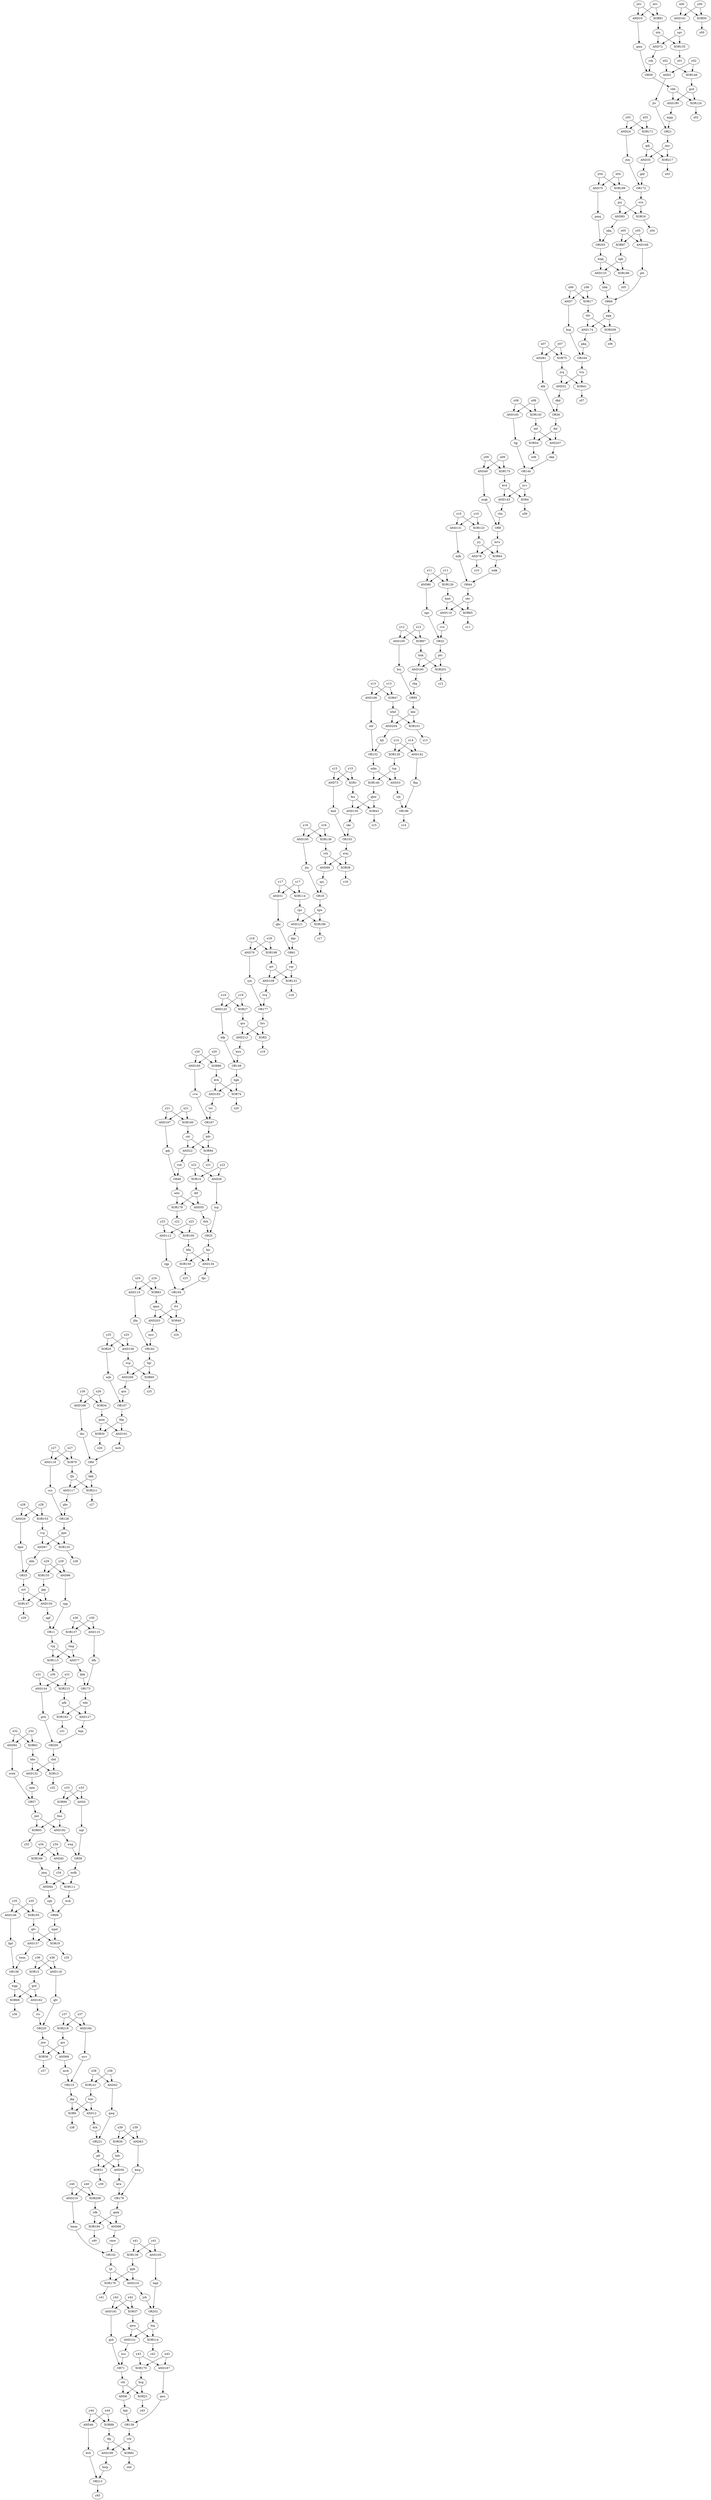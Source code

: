 digraph D {
mcb -> OR0
tbc -> OR0
OR0 -> hkk
y15 -> XOR1
x15 -> XOR1
XOR1 -> fns
y02 -> AND2
x02 -> AND2
AND2 -> jtv
qcs -> XOR3
hrs -> XOR3
XOR3 -> z19
nvv -> XOR4
kvd -> XOR4
XOR4 -> z09
x33 -> AND5
y33 -> AND5
AND5 -> nqt
hcg -> AND6
cth -> AND6
AND6 -> kqt
y06 -> AND7
x06 -> AND7
AND7 -> ksg
mqk -> OR8
vbs -> OR8
OR8 -> mvs
jkq -> XOR9
tsw -> XOR9
XOR9 -> z38
y01 -> AND10
x01 -> AND10
AND10 -> gmn
rgg -> OR11
qgf -> OR11
OR11 -> vjq
jkq -> AND12
tsw -> AND12
AND12 -> dch
bbs -> XOR13
cbd -> XOR13
XOR13 -> z32
y22 -> XOR14
x22 -> XOR14
XOR14 -> dtf
x36 -> XOR15
y36 -> XOR15
XOR15 -> grd
pcj -> XOR16
svn -> XOR16
XOR16 -> z04
y06 -> XOR17
x06 -> XOR17
XOR17 -> tdv
jtn -> OR18
qcj -> OR18
OR18 -> tgw
gtv -> XOR19
mpd -> XOR19
XOR19 -> z35
x25 -> XOR20
y25 -> XOR20
XOR20 -> wjb
mpg -> OR21
jtv -> OR21
OR21 -> jmc
rnt -> AND22
kdv -> AND22
AND22 -> vsk
cth -> XOR23
hcg -> XOR23
XOR23 -> z43
x03 -> AND24
y03 -> AND24
AND24 -> jtm
dsh -> OR25
tcp -> OR25
OR25 -> bjc
kfd -> OR26
dkd -> OR26
OR26 -> fhf
y19 -> XOR27
x19 -> XOR27
XOR27 -> qcs
y22 -> AND28
x22 -> AND28
AND28 -> tcp
y28 -> AND29
x28 -> AND29
AND29 -> dpw
fdg -> XOR30
pnm -> XOR30
XOR30 -> z26
x17 -> AND31
y17 -> AND31
AND31 -> qbc
ngv -> OR32
rvn -> OR32
OR32 -> ptc
dpw -> OR33
ddn -> OR33
OR33 -> nct
x26 -> XOR34
y26 -> XOR34
XOR34 -> pnm
qdj -> AND35
jmc -> AND35
AND35 -> gdr
jnw -> XOR36
qss -> XOR36
XOR36 -> z37
x42 -> XOR37
y42 -> XOR37
XOR37 -> qwn
wwj -> XOR38
rsh -> XOR38
XOR38 -> z16
y39 -> XOR39
x39 -> XOR39
XOR39 -> hdv
qmn -> XOR40
fvt -> XOR40
XOR40 -> z24
tvn -> XOR41
jvq -> XOR41
XOR41 -> z07
y38 -> AND42
x38 -> AND42
AND42 -> qwg
qbw -> XOR43
fns -> XOR43
XOR43 -> z15
mkk -> OR44
mfk -> OR44
OR44 -> cbv
y34 -> AND45
x34 -> AND45
AND45 -> z34
x44 -> AND46
y44 -> AND46
AND46 -> bvb
y13 -> XOR47
x13 -> XOR47
XOR47 -> whd
gdj -> OR48
vsk -> OR48
OR48 -> wbv
x09 -> AND49
y09 -> AND49
AND49 -> mqk
x00 -> XOR50
y00 -> XOR50
XOR50 -> z00
hdv -> XOR51
pfr -> XOR51
XOR51 -> z39
jvq -> AND52
tvn -> AND52
AND52 -> dkd
ndm -> AND53
tsp -> AND53
AND53 -> vjh
btf -> XOR54
fhf -> XOR54
XOR54 -> z08
dtf -> AND55
wbv -> AND55
AND55 -> dsh
pfr -> AND56
hdv -> AND56
AND56 -> krw
wwb -> OR57
cpm -> OR57
OR57 -> jmt
wsg -> OR58
nqt -> OR58
OR58 -> mdh
rsk -> OR59
gmn -> OR59
OR59 -> vbb
cvp -> XOR60
fqv -> XOR60
XOR60 -> z25
dqc -> OR61
qbc -> OR61
OR61 -> vqr
y32 -> XOR62
x32 -> XOR62
XOR62 -> bbs
x39 -> AND63
y39 -> AND63
AND63 -> kwg
jvj -> XOR64
mvs -> XOR64
XOR64 -> mkk
cbv -> XOR65
bmt -> XOR65
XOR65 -> z11
bbk -> OR66
ptt -> OR66
OR66 -> pgg
pjm -> AND67
rvg -> AND67
AND67 -> ddn
grd -> XOR68
wgp -> XOR68
XOR68 -> z36
jnw -> AND69
qss -> AND69
AND69 -> mvk
x04 -> AND70
y04 -> AND70
AND70 -> pmq
ncs -> OR71
qcb -> OR71
OR71 -> cth
sgv -> AND72
ntn -> AND72
AND72 -> rsk
y15 -> AND73
x15 -> AND73
AND73 -> knd
hgk -> XOR74
kvk -> XOR74
XOR74 -> z20
y07 -> XOR75
x07 -> XOR75
XOR75 -> jvq
x27 -> XOR76
y27 -> XOR76
XOR76 -> fjb
vjq -> AND77
tmg -> AND77
AND77 -> kbk
mvs -> AND78
jvj -> AND78
AND78 -> z10
x18 -> AND79
y18 -> AND79
AND79 -> rjw
y11 -> AND80
x11 -> AND80
AND80 -> ngv
x07 -> AND81
y07 -> AND81
AND81 -> kfd
tfg -> XOR82
vrb -> XOR82
XOR82 -> z44
y24 -> XOR83
x24 -> XOR83
XOR83 -> qmn
mdh -> AND84
jmq -> AND84
AND84 -> cgh
pcj -> AND85
svn -> AND85
AND85 -> nkq
x20 -> XOR86
y20 -> XOR86
XOR86 -> kvk
x12 -> XOR87
y12 -> XOR87
XOR87 -> hnk
y44 -> XOR88
x44 -> XOR88
XOR88 -> tfg
wwj -> AND89
rsh -> AND89
AND89 -> qcj
x33 -> XOR90
y33 -> XOR90
XOR90 -> fms
y01 -> XOR91
x01 -> XOR91
XOR91 -> ntn
y32 -> AND92
x32 -> AND92
AND92 -> wwb
jmt -> XOR93
fms -> XOR93
XOR93 -> z33
kdv -> XOR94
rnt -> XOR94
XOR94 -> z21
bvj -> OR95
cbg -> OR95
OR95 -> kbc
y29 -> AND96
x29 -> AND96
AND96 -> rgg
y05 -> XOR97
x05 -> XOR97
XOR97 -> sgb
qmk -> AND98
rdb -> AND98
AND98 -> rmw
cgh -> OR99
wcb -> OR99
OR99 -> mpd
x12 -> AND100
y12 -> AND100
AND100 -> bvj
kbc -> XOR101
whd -> XOR101
XOR101 -> z13
rmw -> OR102
hmm -> OR102
OR102 -> tjt
skc -> OR103
knd -> OR103
OR103 -> wwj
fgc -> OR104
rgp -> OR104
OR104 -> fvt
x41 -> AND105
y41 -> AND105
AND105 -> bqd
x13 -> AND106
y13 -> AND106
AND106 -> sbf
qcn -> OR107
wjb -> OR107
OR107 -> fdg
qrt -> AND108
vqr -> AND108
AND108 -> tvq
x23 -> XOR109
y23 -> XOR109
XOR109 -> bfq
x24 -> AND110
y24 -> AND110
AND110 -> jfm
jmq -> XOR111
mdh -> XOR111
XOR111 -> wcb
y23 -> AND112
x23 -> AND112
AND112 -> rgp
tmg -> XOR113
vjq -> XOR113
XOR113 -> z30
x17 -> XOR114
y17 -> XOR114
XOR114 -> rps
y30 -> AND115
x30 -> AND115
AND115 -> dfh
y27 -> AND116
x27 -> AND116
AND116 -> ccs
fjb -> AND117
hkk -> AND117
AND117 -> gbc
x36 -> AND118
y36 -> AND118
AND118 -> qfv
bmt -> AND119
cbv -> AND119
AND119 -> rvn
x19 -> AND120
y19 -> AND120
AND120 -> bfp
tgw -> AND121
rps -> AND121
AND121 -> dqc
vqr -> XOR122
qrt -> XOR122
XOR122 -> z18
y10 -> XOR123
x10 -> XOR123
XOR123 -> jvj
gcd -> XOR124
vbb -> XOR124
XOR124 -> z02
pjm -> XOR125
rvg -> XOR125
XOR125 -> z28
y11 -> XOR126
x11 -> XOR126
XOR126 -> bmt
wkt -> AND127
pfh -> AND127
AND127 -> kqn
gbc -> OR128
ccs -> OR128
OR128 -> pjm
x14 -> XOR129
y14 -> XOR129
XOR129 -> tsp
qbw -> AND130
fns -> AND130
AND130 -> skc
x10 -> AND131
y10 -> AND131
AND131 -> mfk
cbd -> AND132
bbs -> AND132
AND132 -> cpm
sgb -> AND133
wqq -> AND133
AND133 -> bbk
bfq -> AND134
bjc -> AND134
AND134 -> fgc
sgv -> XOR135
ntn -> XOR135
XOR135 -> z01
y16 -> XOR136
x16 -> XOR136
XOR136 -> rsh
y30 -> XOR137
x30 -> XOR137
XOR137 -> tmg
kqt -> OR138
qws -> OR138
OR138 -> vrb
y41 -> XOR139
x41 -> XOR139
XOR139 -> pph
ndm -> XOR140
tsp -> XOR140
XOR140 -> qbw
x38 -> XOR141
y38 -> XOR141
XOR141 -> tsw
x14 -> AND142
y14 -> AND142
AND142 -> fhq
nvv -> AND143
kvd -> AND143
AND143 -> vbs
dkk -> OR144
tqj -> OR144
OR144 -> nvv
x08 -> XOR145
y08 -> XOR145
XOR145 -> btf
y35 -> AND146
x35 -> AND146
AND146 -> fgd
jpg -> XOR147
nct -> XOR147
XOR147 -> z29
x02 -> XOR148
y02 -> XOR148
XOR148 -> gcd
bfp -> OR149
hws -> OR149
OR149 -> hgk
jpg -> AND150
nct -> AND150
AND150 -> qgf
qwn -> AND151
hnj -> AND151
AND151 -> ncs
hjt -> OR152
sbf -> OR152
OR152 -> ndm
y28 -> XOR153
x28 -> XOR153
XOR153 -> rvg
x31 -> AND154
y31 -> AND154
AND154 -> gvk
x29 -> XOR155
y29 -> XOR155
XOR155 -> jpg
x25 -> AND156
y25 -> AND156
AND156 -> cvp
gtv -> AND157
mpd -> AND157
AND157 -> tmm
tmm -> OR158
fgd -> OR158
OR158 -> wgp
bjc -> XOR159
bfq -> XOR159
XOR159 -> z23
x21 -> XOR160
y21 -> XOR160
XOR160 -> rnt
x00 -> AND161
y00 -> AND161
AND161 -> sgv
wgp -> AND162
grd -> AND162
AND162 -> rrc
pfh -> XOR163
wkt -> XOR163
XOR163 -> z31
pkq -> OR164
ksg -> OR164
OR164 -> tvn
y08 -> AND165
x08 -> AND165
AND165 -> tqj
y34 -> XOR166
x34 -> XOR166
XOR166 -> jmq
rvw -> OR167
tcc -> OR167
OR167 -> kdv
x26 -> AND168
y26 -> AND168
AND168 -> tbc
x05 -> AND169
y05 -> AND169
AND169 -> ptt
x43 -> XOR170
y43 -> XOR170
XOR170 -> hcg
y03 -> XOR171
x03 -> XOR171
XOR171 -> qdj
jtm -> OR172
gdr -> OR172
OR172 -> svn
kbk -> OR173
dfh -> OR173
OR173 -> wkt
tdv -> AND174
pgg -> AND174
AND174 -> pkq
y09 -> XOR175
x09 -> XOR175
XOR175 -> kvd
pph -> XOR176
tjt -> XOR176
XOR176 -> z41
rjw -> OR177
tvq -> OR177
OR177 -> hrs
wbv -> XOR178
dtf -> XOR178
XOR178 -> z22
krw -> OR179
kwg -> OR179
OR179 -> qmk
vbb -> AND180
gcd -> AND180
AND180 -> mpg
y42 -> AND181
x42 -> AND181
AND181 -> qcb
jfm -> OR182
mcr -> OR182
OR182 -> fqv
hgk -> AND183
kvk -> AND183
AND183 -> tcc
x37 -> AND184
y37 -> AND184
AND184 -> mrv
y20 -> AND185
x20 -> AND185
AND185 -> rvw
wqq -> XOR186
sgb -> XOR186
XOR186 -> z05
y43 -> AND187
x43 -> AND187
AND187 -> qws
tgw -> XOR188
rps -> XOR188
XOR188 -> z17
y04 -> XOR189
x04 -> XOR189
XOR189 -> pcj
hnk -> AND190
ptc -> AND190
AND190 -> cbg
pnm -> AND191
fdg -> AND191
AND191 -> mcb
fms -> AND192
jmt -> AND192
AND192 -> wsg
x35 -> XOR193
y35 -> XOR193
XOR193 -> gtv
qmk -> XOR194
rdb -> XOR194
XOR194 -> z40
x16 -> AND195
y16 -> AND195
AND195 -> jtn
vjh -> OR196
fhq -> OR196
OR196 -> z14
y21 -> AND197
x21 -> AND197
AND197 -> gdj
x18 -> XOR198
y18 -> XOR198
XOR198 -> qrt
vrb -> AND199
tfg -> AND199
AND199 -> bwp
kqn -> OR200
gvk -> OR200
OR200 -> cbd
ptc -> XOR201
hnk -> XOR201
XOR201 -> z12
jcb -> OR202
bqd -> OR202
OR202 -> hnj
qmn -> AND203
fvt -> AND203
AND203 -> mcr
whd -> AND204
kbc -> AND204
AND204 -> hjt
pmq -> OR205
nkq -> OR205
OR205 -> wqq
cvp -> AND206
fqv -> AND206
AND206 -> qcn
fhf -> AND207
btf -> AND207
AND207 -> dkk
x40 -> XOR208
y40 -> XOR208
XOR208 -> rdb
pgg -> XOR209
tdv -> XOR209
XOR209 -> z06
mvk -> OR210
mrv -> OR210
OR210 -> jkq
hkk -> XOR211
fjb -> XOR211
XOR211 -> z27
hrs -> AND212
qcs -> AND212
AND212 -> hws
bwp -> OR213
bvb -> OR213
OR213 -> z45
qwn -> XOR214
hnj -> XOR214
XOR214 -> z42
x31 -> XOR215
y31 -> XOR215
XOR215 -> pfh
x40 -> AND216
y40 -> AND216
AND216 -> hmm
jmc -> XOR217
qdj -> XOR217
XOR217 -> z03
x37 -> XOR218
y37 -> XOR218
XOR218 -> qss
tjt -> AND219
pph -> AND219
AND219 -> jcb
rrc -> OR220
qfv -> OR220
OR220 -> jnw
qwg -> OR221
dch -> OR221
OR221 -> pfr
}
